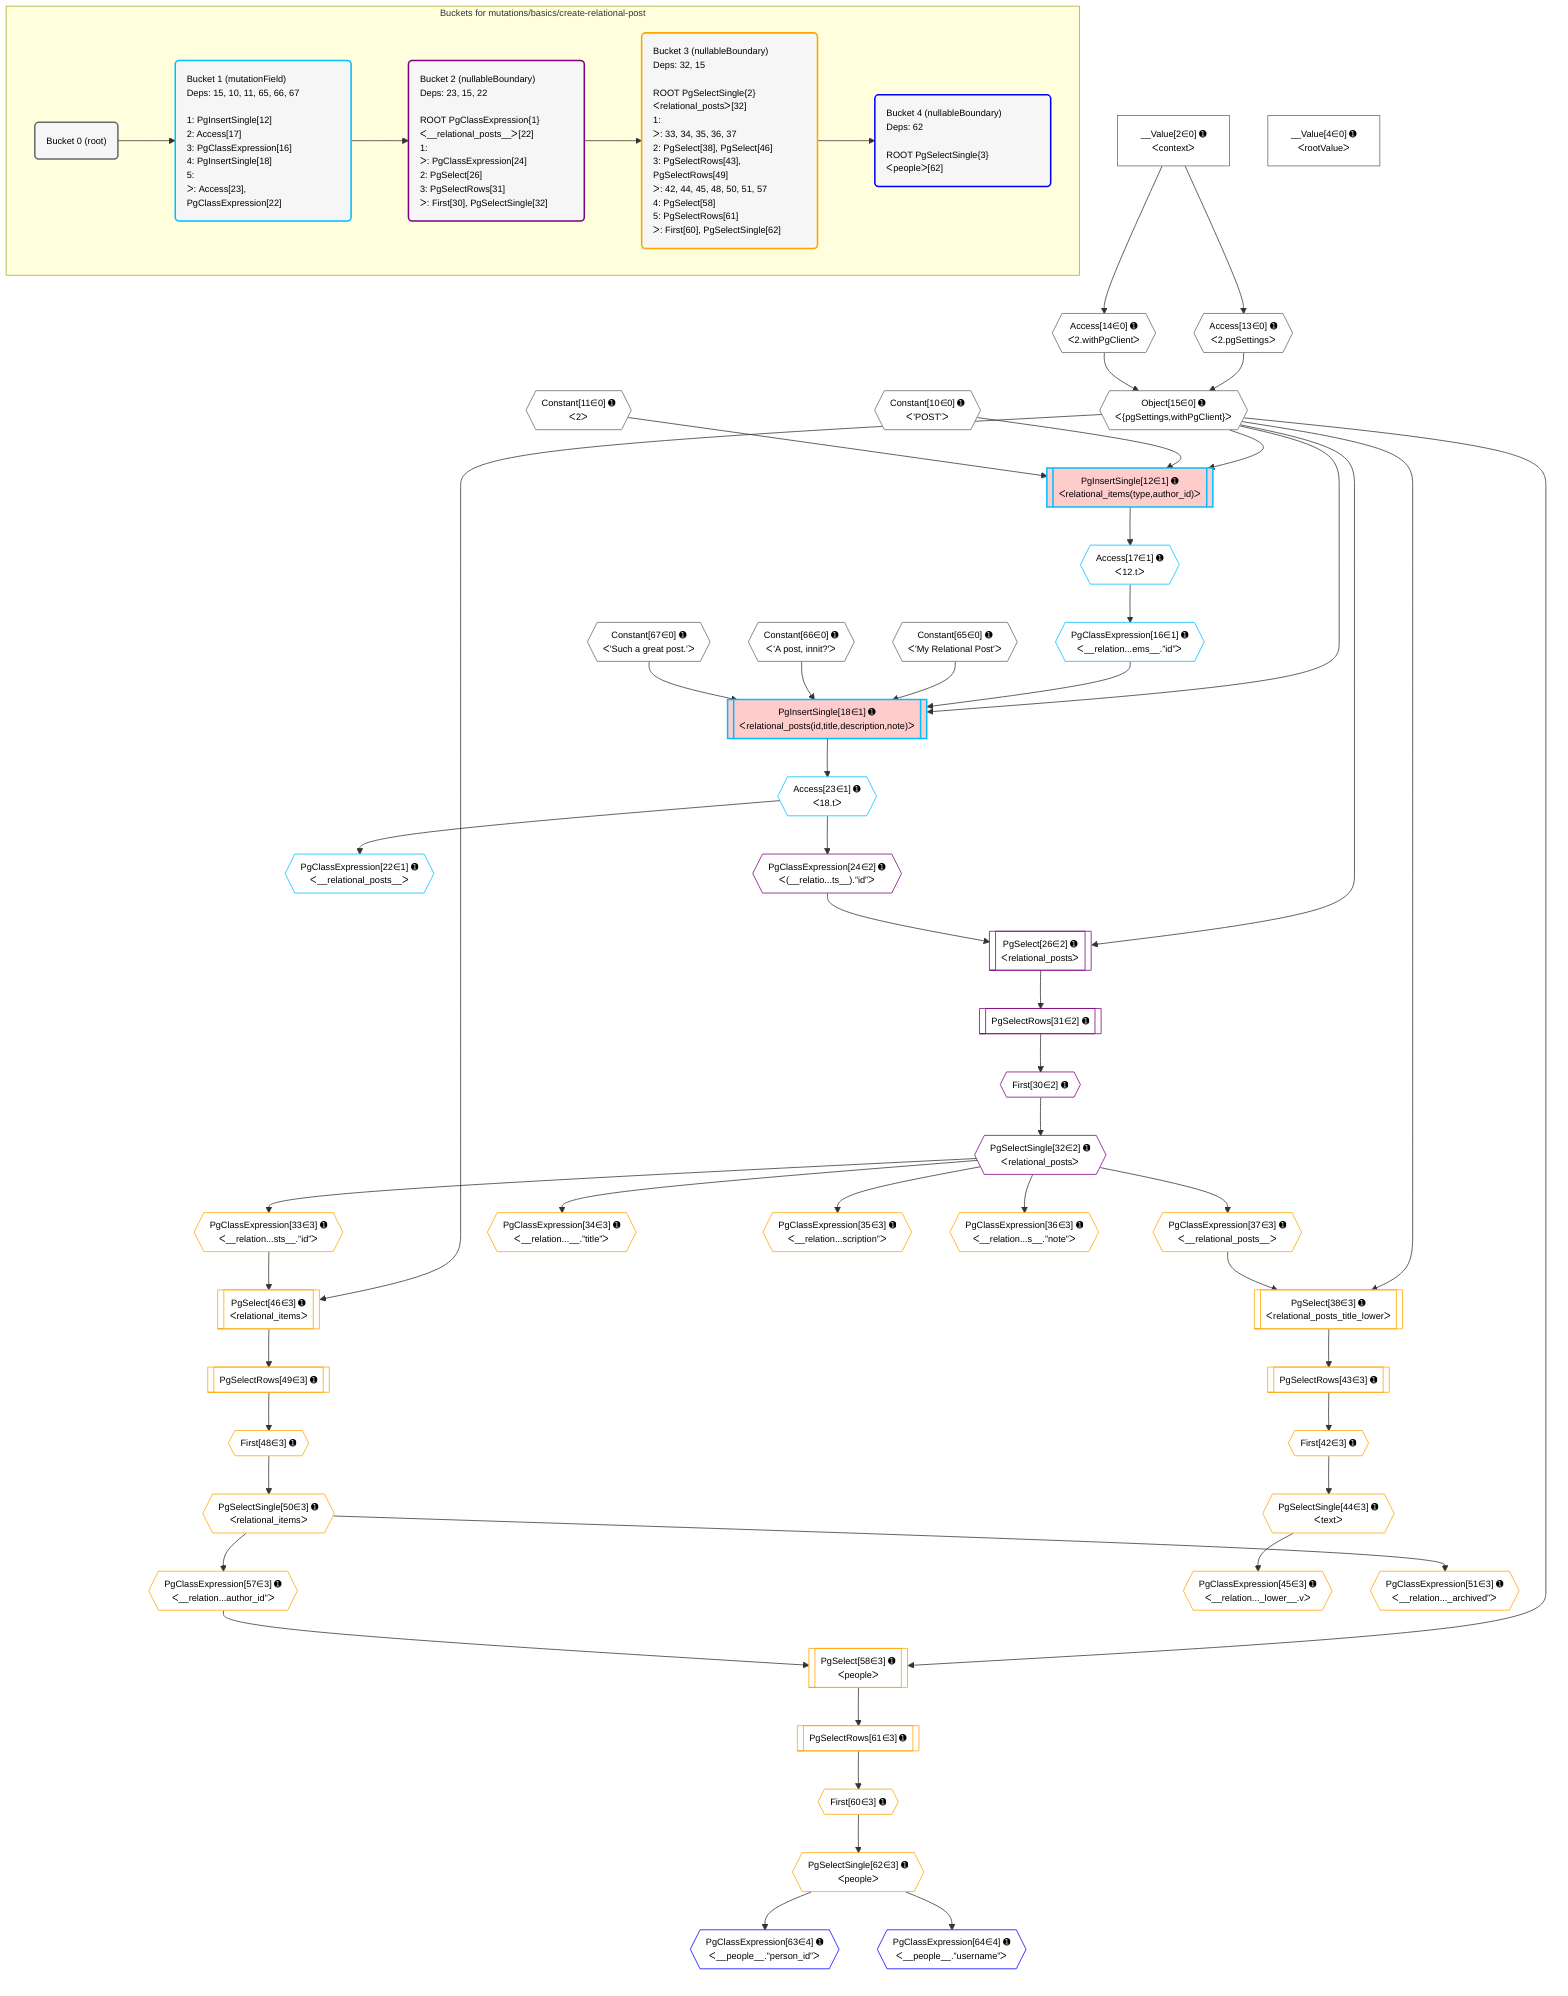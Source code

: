 %%{init: {'themeVariables': { 'fontSize': '12px'}}}%%
graph TD
    classDef path fill:#eee,stroke:#000,color:#000
    classDef plan fill:#fff,stroke-width:1px,color:#000
    classDef itemplan fill:#fff,stroke-width:2px,color:#000
    classDef unbatchedplan fill:#dff,stroke-width:1px,color:#000
    classDef sideeffectplan fill:#fcc,stroke-width:2px,color:#000
    classDef bucket fill:#f6f6f6,color:#000,stroke-width:2px,text-align:left


    %% plan dependencies
    Object15{{"Object[15∈0] ➊<br />ᐸ{pgSettings,withPgClient}ᐳ"}}:::plan
    Access13{{"Access[13∈0] ➊<br />ᐸ2.pgSettingsᐳ"}}:::plan
    Access14{{"Access[14∈0] ➊<br />ᐸ2.withPgClientᐳ"}}:::plan
    Access13 & Access14 --> Object15
    __Value2["__Value[2∈0] ➊<br />ᐸcontextᐳ"]:::plan
    __Value2 --> Access13
    __Value2 --> Access14
    __Value4["__Value[4∈0] ➊<br />ᐸrootValueᐳ"]:::plan
    Constant10{{"Constant[10∈0] ➊<br />ᐸ'POST'ᐳ"}}:::plan
    Constant11{{"Constant[11∈0] ➊<br />ᐸ2ᐳ"}}:::plan
    Constant65{{"Constant[65∈0] ➊<br />ᐸ'My Relational Post'ᐳ"}}:::plan
    Constant66{{"Constant[66∈0] ➊<br />ᐸ'A post, innit?'ᐳ"}}:::plan
    Constant67{{"Constant[67∈0] ➊<br />ᐸ'Such a great post.'ᐳ"}}:::plan
    PgInsertSingle18[["PgInsertSingle[18∈1] ➊<br />ᐸrelational_posts(id,title,description,note)ᐳ"]]:::sideeffectplan
    PgClassExpression16{{"PgClassExpression[16∈1] ➊<br />ᐸ__relation...ems__.”id”ᐳ"}}:::plan
    Object15 & PgClassExpression16 & Constant65 & Constant66 & Constant67 --> PgInsertSingle18
    PgInsertSingle12[["PgInsertSingle[12∈1] ➊<br />ᐸrelational_items(type,author_id)ᐳ"]]:::sideeffectplan
    Object15 & Constant10 & Constant11 --> PgInsertSingle12
    Access17{{"Access[17∈1] ➊<br />ᐸ12.tᐳ"}}:::plan
    Access17 --> PgClassExpression16
    PgInsertSingle12 --> Access17
    PgClassExpression22{{"PgClassExpression[22∈1] ➊<br />ᐸ__relational_posts__ᐳ"}}:::plan
    Access23{{"Access[23∈1] ➊<br />ᐸ18.tᐳ"}}:::plan
    Access23 --> PgClassExpression22
    PgInsertSingle18 --> Access23
    PgSelect26[["PgSelect[26∈2] ➊<br />ᐸrelational_postsᐳ"]]:::plan
    PgClassExpression24{{"PgClassExpression[24∈2] ➊<br />ᐸ(__relatio...ts__).”id”ᐳ"}}:::plan
    Object15 & PgClassExpression24 --> PgSelect26
    Access23 --> PgClassExpression24
    First30{{"First[30∈2] ➊"}}:::plan
    PgSelectRows31[["PgSelectRows[31∈2] ➊"]]:::plan
    PgSelectRows31 --> First30
    PgSelect26 --> PgSelectRows31
    PgSelectSingle32{{"PgSelectSingle[32∈2] ➊<br />ᐸrelational_postsᐳ"}}:::plan
    First30 --> PgSelectSingle32
    PgSelect38[["PgSelect[38∈3] ➊<br />ᐸrelational_posts_title_lowerᐳ"]]:::plan
    PgClassExpression37{{"PgClassExpression[37∈3] ➊<br />ᐸ__relational_posts__ᐳ"}}:::plan
    Object15 & PgClassExpression37 --> PgSelect38
    PgSelect46[["PgSelect[46∈3] ➊<br />ᐸrelational_itemsᐳ"]]:::plan
    PgClassExpression33{{"PgClassExpression[33∈3] ➊<br />ᐸ__relation...sts__.”id”ᐳ"}}:::plan
    Object15 & PgClassExpression33 --> PgSelect46
    PgSelect58[["PgSelect[58∈3] ➊<br />ᐸpeopleᐳ"]]:::plan
    PgClassExpression57{{"PgClassExpression[57∈3] ➊<br />ᐸ__relation...author_id”ᐳ"}}:::plan
    Object15 & PgClassExpression57 --> PgSelect58
    PgSelectSingle32 --> PgClassExpression33
    PgClassExpression34{{"PgClassExpression[34∈3] ➊<br />ᐸ__relation...__.”title”ᐳ"}}:::plan
    PgSelectSingle32 --> PgClassExpression34
    PgClassExpression35{{"PgClassExpression[35∈3] ➊<br />ᐸ__relation...scription”ᐳ"}}:::plan
    PgSelectSingle32 --> PgClassExpression35
    PgClassExpression36{{"PgClassExpression[36∈3] ➊<br />ᐸ__relation...s__.”note”ᐳ"}}:::plan
    PgSelectSingle32 --> PgClassExpression36
    PgSelectSingle32 --> PgClassExpression37
    First42{{"First[42∈3] ➊"}}:::plan
    PgSelectRows43[["PgSelectRows[43∈3] ➊"]]:::plan
    PgSelectRows43 --> First42
    PgSelect38 --> PgSelectRows43
    PgSelectSingle44{{"PgSelectSingle[44∈3] ➊<br />ᐸtextᐳ"}}:::plan
    First42 --> PgSelectSingle44
    PgClassExpression45{{"PgClassExpression[45∈3] ➊<br />ᐸ__relation..._lower__.vᐳ"}}:::plan
    PgSelectSingle44 --> PgClassExpression45
    First48{{"First[48∈3] ➊"}}:::plan
    PgSelectRows49[["PgSelectRows[49∈3] ➊"]]:::plan
    PgSelectRows49 --> First48
    PgSelect46 --> PgSelectRows49
    PgSelectSingle50{{"PgSelectSingle[50∈3] ➊<br />ᐸrelational_itemsᐳ"}}:::plan
    First48 --> PgSelectSingle50
    PgClassExpression51{{"PgClassExpression[51∈3] ➊<br />ᐸ__relation..._archived”ᐳ"}}:::plan
    PgSelectSingle50 --> PgClassExpression51
    PgSelectSingle50 --> PgClassExpression57
    First60{{"First[60∈3] ➊"}}:::plan
    PgSelectRows61[["PgSelectRows[61∈3] ➊"]]:::plan
    PgSelectRows61 --> First60
    PgSelect58 --> PgSelectRows61
    PgSelectSingle62{{"PgSelectSingle[62∈3] ➊<br />ᐸpeopleᐳ"}}:::plan
    First60 --> PgSelectSingle62
    PgClassExpression63{{"PgClassExpression[63∈4] ➊<br />ᐸ__people__.”person_id”ᐳ"}}:::plan
    PgSelectSingle62 --> PgClassExpression63
    PgClassExpression64{{"PgClassExpression[64∈4] ➊<br />ᐸ__people__.”username”ᐳ"}}:::plan
    PgSelectSingle62 --> PgClassExpression64

    %% define steps

    subgraph "Buckets for mutations/basics/create-relational-post"
    Bucket0("Bucket 0 (root)"):::bucket
    classDef bucket0 stroke:#696969
    class Bucket0,__Value2,__Value4,Constant10,Constant11,Access13,Access14,Object15,Constant65,Constant66,Constant67 bucket0
    Bucket1("Bucket 1 (mutationField)<br />Deps: 15, 10, 11, 65, 66, 67<br /><br />1: PgInsertSingle[12]<br />2: Access[17]<br />3: PgClassExpression[16]<br />4: PgInsertSingle[18]<br />5: <br />ᐳ: Access[23], PgClassExpression[22]"):::bucket
    classDef bucket1 stroke:#00bfff
    class Bucket1,PgInsertSingle12,PgClassExpression16,Access17,PgInsertSingle18,PgClassExpression22,Access23 bucket1
    Bucket2("Bucket 2 (nullableBoundary)<br />Deps: 23, 15, 22<br /><br />ROOT PgClassExpression{1}ᐸ__relational_posts__ᐳ[22]<br />1: <br />ᐳ: PgClassExpression[24]<br />2: PgSelect[26]<br />3: PgSelectRows[31]<br />ᐳ: First[30], PgSelectSingle[32]"):::bucket
    classDef bucket2 stroke:#7f007f
    class Bucket2,PgClassExpression24,PgSelect26,First30,PgSelectRows31,PgSelectSingle32 bucket2
    Bucket3("Bucket 3 (nullableBoundary)<br />Deps: 32, 15<br /><br />ROOT PgSelectSingle{2}ᐸrelational_postsᐳ[32]<br />1: <br />ᐳ: 33, 34, 35, 36, 37<br />2: PgSelect[38], PgSelect[46]<br />3: PgSelectRows[43], PgSelectRows[49]<br />ᐳ: 42, 44, 45, 48, 50, 51, 57<br />4: PgSelect[58]<br />5: PgSelectRows[61]<br />ᐳ: First[60], PgSelectSingle[62]"):::bucket
    classDef bucket3 stroke:#ffa500
    class Bucket3,PgClassExpression33,PgClassExpression34,PgClassExpression35,PgClassExpression36,PgClassExpression37,PgSelect38,First42,PgSelectRows43,PgSelectSingle44,PgClassExpression45,PgSelect46,First48,PgSelectRows49,PgSelectSingle50,PgClassExpression51,PgClassExpression57,PgSelect58,First60,PgSelectRows61,PgSelectSingle62 bucket3
    Bucket4("Bucket 4 (nullableBoundary)<br />Deps: 62<br /><br />ROOT PgSelectSingle{3}ᐸpeopleᐳ[62]"):::bucket
    classDef bucket4 stroke:#0000ff
    class Bucket4,PgClassExpression63,PgClassExpression64 bucket4
    Bucket0 --> Bucket1
    Bucket1 --> Bucket2
    Bucket2 --> Bucket3
    Bucket3 --> Bucket4
    end